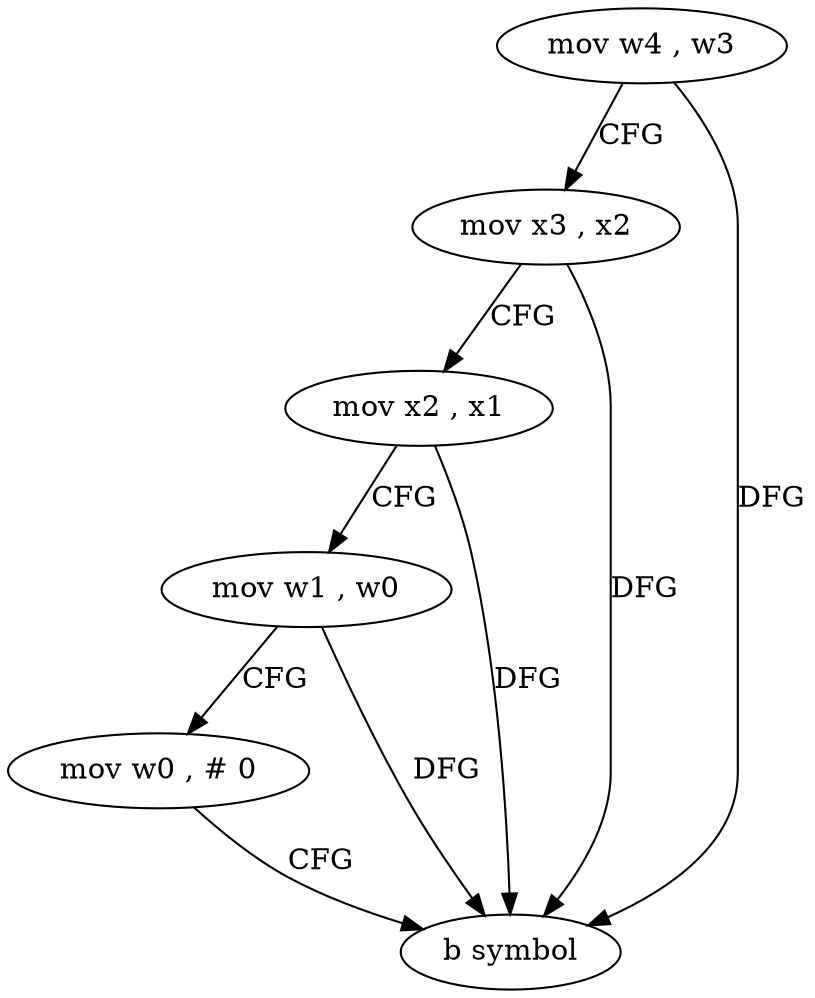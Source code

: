 digraph "func" {
"4285000" [label = "mov w4 , w3" ]
"4285004" [label = "mov x3 , x2" ]
"4285008" [label = "mov x2 , x1" ]
"4285012" [label = "mov w1 , w0" ]
"4285016" [label = "mov w0 , # 0" ]
"4285020" [label = "b symbol" ]
"4285000" -> "4285004" [ label = "CFG" ]
"4285000" -> "4285020" [ label = "DFG" ]
"4285004" -> "4285008" [ label = "CFG" ]
"4285004" -> "4285020" [ label = "DFG" ]
"4285008" -> "4285012" [ label = "CFG" ]
"4285008" -> "4285020" [ label = "DFG" ]
"4285012" -> "4285016" [ label = "CFG" ]
"4285012" -> "4285020" [ label = "DFG" ]
"4285016" -> "4285020" [ label = "CFG" ]
}
